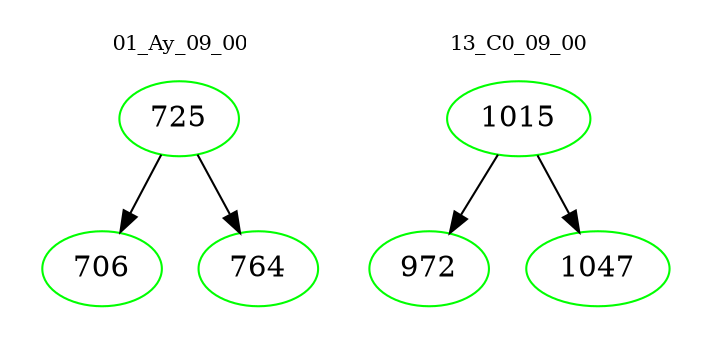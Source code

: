 digraph{
subgraph cluster_0 {
color = white
label = "01_Ay_09_00";
fontsize=10;
T0_725 [label="725", color="green"]
T0_725 -> T0_706 [color="black"]
T0_706 [label="706", color="green"]
T0_725 -> T0_764 [color="black"]
T0_764 [label="764", color="green"]
}
subgraph cluster_1 {
color = white
label = "13_C0_09_00";
fontsize=10;
T1_1015 [label="1015", color="green"]
T1_1015 -> T1_972 [color="black"]
T1_972 [label="972", color="green"]
T1_1015 -> T1_1047 [color="black"]
T1_1047 [label="1047", color="green"]
}
}
